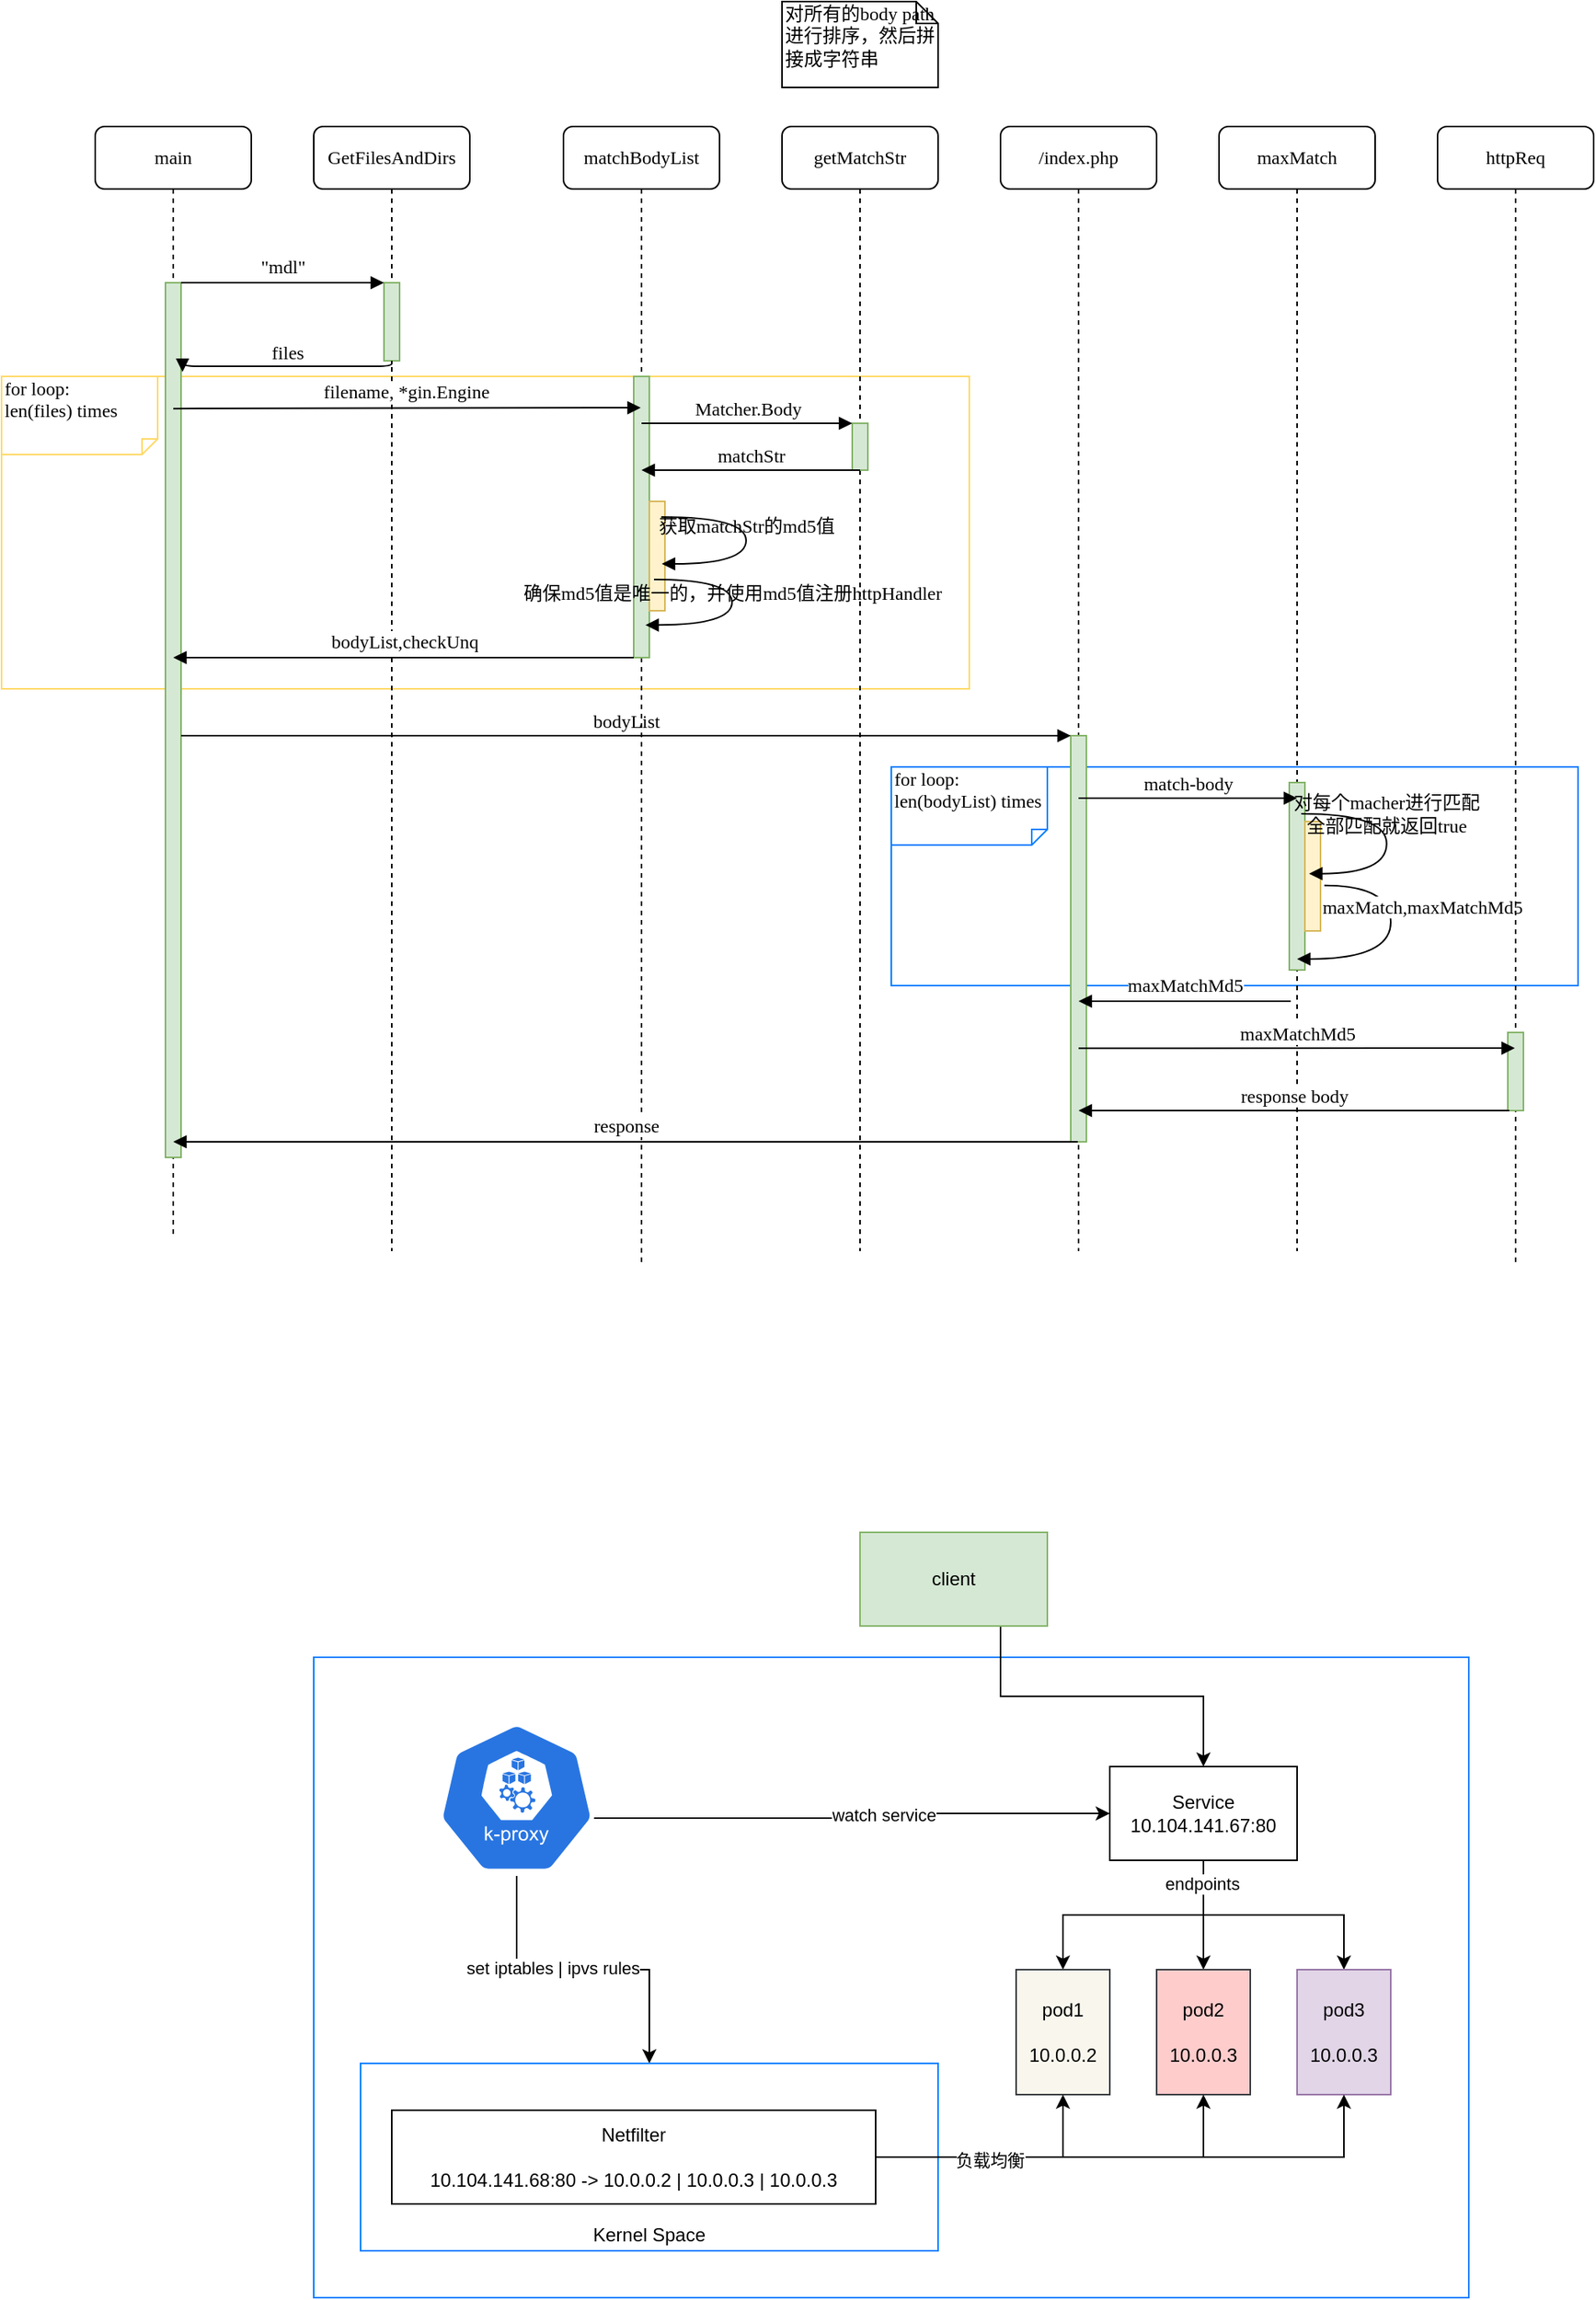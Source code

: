 <mxfile version="14.0.1" type="github">
  <diagram name="Page-1" id="13e1069c-82ec-6db2-03f1-153e76fe0fe0">
    <mxGraphModel dx="1298" dy="-103" grid="1" gridSize="10" guides="1" tooltips="1" connect="1" arrows="1" fold="1" page="1" pageScale="1" pageWidth="850" pageHeight="400" background="#ffffff" math="0" shadow="0">
      <root>
        <mxCell id="0" />
        <mxCell id="1" parent="0" />
        <mxCell id="SKvN3QT0MtDooMWM45vD-5" value="" style="shape=note;whiteSpace=wrap;html=1;size=0;verticalAlign=top;align=left;spacingTop=-6;rounded=0;shadow=0;comic=0;labelBackgroundColor=none;strokeWidth=1;fontFamily=Verdana;fontSize=12;strokeColor=#007FFF;" vertex="1" parent="1">
          <mxGeometry x="540" y="2070" width="740" height="410" as="geometry" />
        </mxCell>
        <mxCell id="YmVjbaBAGrZHu8uXbrV_-117" value="Note" style="shape=note;whiteSpace=wrap;html=1;size=0;verticalAlign=top;align=left;spacingTop=-6;rounded=0;shadow=0;comic=0;labelBackgroundColor=none;strokeWidth=1;fontFamily=Verdana;fontSize=12;strokeColor=#007FFF;" parent="1" vertex="1">
          <mxGeometry x="910" y="1500" width="440" height="140" as="geometry" />
        </mxCell>
        <mxCell id="7baba1c4bc27f4b0-43" value="Note" style="shape=note;whiteSpace=wrap;html=1;size=0;verticalAlign=top;align=left;spacingTop=-6;rounded=0;shadow=0;comic=0;labelBackgroundColor=none;strokeWidth=1;fontFamily=Verdana;fontSize=12;strokeColor=#FFD966;" parent="1" vertex="1">
          <mxGeometry x="340" y="1250" width="620" height="200" as="geometry" />
        </mxCell>
        <mxCell id="YmVjbaBAGrZHu8uXbrV_-1" value="&lt;p class=&quot;p1&quot; style=&quot;margin: 0px ; font-stretch: normal ; line-height: normal ; font-family: &amp;#34;andale mono&amp;#34;&quot;&gt;&lt;span class=&quot;s1&quot; style=&quot;background-color: rgb(255 , 255 , 255)&quot;&gt;&lt;font style=&quot;font-size: 12px&quot;&gt;GetFilesAndDirs&lt;/font&gt;&lt;/span&gt;&lt;/p&gt;" style="shape=umlLifeline;perimeter=lifelinePerimeter;whiteSpace=wrap;html=1;container=1;collapsible=0;recursiveResize=0;outlineConnect=0;rounded=1;shadow=0;comic=0;labelBackgroundColor=none;strokeWidth=1;fontFamily=Verdana;fontSize=12;align=center;" parent="1" vertex="1">
          <mxGeometry x="540" y="1090" width="100" height="720" as="geometry" />
        </mxCell>
        <mxCell id="YmVjbaBAGrZHu8uXbrV_-2" value="" style="html=1;points=[];perimeter=orthogonalPerimeter;rounded=0;shadow=0;comic=0;labelBackgroundColor=none;strokeWidth=1;fontFamily=Verdana;fontSize=12;align=center;fillColor=#d5e8d4;strokeColor=#82b366;" parent="YmVjbaBAGrZHu8uXbrV_-1" vertex="1">
          <mxGeometry x="45" y="100" width="10" height="50" as="geometry" />
        </mxCell>
        <mxCell id="YmVjbaBAGrZHu8uXbrV_-3" value="&lt;p class=&quot;p1&quot; style=&quot;margin: 0px ; font-stretch: normal ; line-height: normal ; font-family: &amp;#34;andale mono&amp;#34;&quot;&gt;&lt;span class=&quot;s1&quot; style=&quot;background-color: rgb(255 , 255 , 255)&quot;&gt;&lt;font style=&quot;font-size: 12px&quot;&gt;matchBodyList&lt;/font&gt;&lt;/span&gt;&lt;/p&gt;" style="shape=umlLifeline;perimeter=lifelinePerimeter;whiteSpace=wrap;html=1;container=1;collapsible=0;recursiveResize=0;outlineConnect=0;rounded=1;shadow=0;comic=0;labelBackgroundColor=none;strokeWidth=1;fontFamily=Verdana;fontSize=12;align=center;" parent="1" vertex="1">
          <mxGeometry x="700" y="1090" width="100" height="730" as="geometry" />
        </mxCell>
        <mxCell id="YmVjbaBAGrZHu8uXbrV_-4" value="" style="html=1;points=[];perimeter=orthogonalPerimeter;rounded=0;shadow=0;comic=0;labelBackgroundColor=none;strokeWidth=1;fontFamily=Verdana;fontSize=12;align=center;fillColor=#d5e8d4;strokeColor=#82b366;" parent="YmVjbaBAGrZHu8uXbrV_-3" vertex="1">
          <mxGeometry x="45" y="160" width="10" height="180" as="geometry" />
        </mxCell>
        <mxCell id="YmVjbaBAGrZHu8uXbrV_-42" value="" style="html=1;points=[];perimeter=orthogonalPerimeter;rounded=0;shadow=0;comic=0;labelBackgroundColor=none;strokeWidth=1;fontFamily=Verdana;fontSize=12;align=center;fillColor=#fff2cc;strokeColor=#d6b656;" parent="YmVjbaBAGrZHu8uXbrV_-3" vertex="1">
          <mxGeometry x="55" y="240" width="10" height="70" as="geometry" />
        </mxCell>
        <mxCell id="YmVjbaBAGrZHu8uXbrV_-5" value="getMatchStr" style="shape=umlLifeline;perimeter=lifelinePerimeter;whiteSpace=wrap;html=1;container=1;collapsible=0;recursiveResize=0;outlineConnect=0;rounded=1;shadow=0;comic=0;labelBackgroundColor=none;strokeWidth=1;fontFamily=Verdana;fontSize=12;align=center;" parent="1" vertex="1">
          <mxGeometry x="840" y="1090" width="100" height="720" as="geometry" />
        </mxCell>
        <mxCell id="YmVjbaBAGrZHu8uXbrV_-11" value="" style="html=1;points=[];perimeter=orthogonalPerimeter;rounded=0;shadow=0;comic=0;labelBackgroundColor=none;strokeWidth=1;fontFamily=Verdana;fontSize=12;align=center;fillColor=#d5e8d4;strokeColor=#82b366;" parent="YmVjbaBAGrZHu8uXbrV_-5" vertex="1">
          <mxGeometry x="45" y="190" width="10" height="30" as="geometry" />
        </mxCell>
        <mxCell id="YmVjbaBAGrZHu8uXbrV_-6" value="/index.php" style="shape=umlLifeline;perimeter=lifelinePerimeter;whiteSpace=wrap;html=1;container=1;collapsible=0;recursiveResize=0;outlineConnect=0;rounded=1;shadow=0;comic=0;labelBackgroundColor=none;strokeWidth=1;fontFamily=Verdana;fontSize=12;align=center;" parent="1" vertex="1">
          <mxGeometry x="980" y="1090" width="100" height="720" as="geometry" />
        </mxCell>
        <mxCell id="YmVjbaBAGrZHu8uXbrV_-16" value="" style="html=1;points=[];perimeter=orthogonalPerimeter;rounded=0;shadow=0;comic=0;labelBackgroundColor=none;strokeWidth=1;fontFamily=Verdana;fontSize=12;align=center;fillColor=#d5e8d4;strokeColor=#82b366;" parent="YmVjbaBAGrZHu8uXbrV_-6" vertex="1">
          <mxGeometry x="45" y="390" width="10" height="260" as="geometry" />
        </mxCell>
        <mxCell id="YmVjbaBAGrZHu8uXbrV_-7" value="maxMatch" style="shape=umlLifeline;perimeter=lifelinePerimeter;whiteSpace=wrap;html=1;container=1;collapsible=0;recursiveResize=0;outlineConnect=0;rounded=1;shadow=0;comic=0;labelBackgroundColor=none;strokeWidth=1;fontFamily=Verdana;fontSize=12;align=center;" parent="1" vertex="1">
          <mxGeometry x="1120" y="1090" width="100" height="720" as="geometry" />
        </mxCell>
        <mxCell id="YmVjbaBAGrZHu8uXbrV_-88" value="" style="html=1;points=[];perimeter=orthogonalPerimeter;rounded=0;shadow=0;comic=0;labelBackgroundColor=none;strokeWidth=1;fontFamily=Verdana;fontSize=12;align=center;fillColor=#d5e8d4;strokeColor=#82b366;" parent="YmVjbaBAGrZHu8uXbrV_-7" vertex="1">
          <mxGeometry x="45" y="420" width="10" height="120" as="geometry" />
        </mxCell>
        <mxCell id="YmVjbaBAGrZHu8uXbrV_-89" value="" style="html=1;points=[];perimeter=orthogonalPerimeter;rounded=0;shadow=0;comic=0;labelBackgroundColor=none;strokeWidth=1;fontFamily=Verdana;fontSize=12;align=center;fillColor=#fff2cc;strokeColor=#d6b656;" parent="YmVjbaBAGrZHu8uXbrV_-7" vertex="1">
          <mxGeometry x="55" y="445" width="10" height="70" as="geometry" />
        </mxCell>
        <mxCell id="YmVjbaBAGrZHu8uXbrV_-110" value="&lt;p class=&quot;p1&quot; style=&quot;margin: 0px ; font-stretch: normal ; line-height: normal ; font-family: &amp;#34;andale mono&amp;#34;&quot;&gt;&lt;span style=&quot;background-color: rgb(255 , 255 , 255)&quot;&gt;&lt;span class=&quot;s1&quot;&gt;maxMatch,&lt;/span&gt;&lt;span style=&quot;font-family: &amp;#34;andale mono&amp;#34;&quot;&gt;maxMatchMd5&lt;/span&gt;&lt;/span&gt;&lt;/p&gt;" style="html=1;verticalAlign=bottom;endArrow=block;labelBackgroundColor=none;fontFamily=Verdana;fontSize=12;elbow=vertical;edgeStyle=orthogonalEdgeStyle;curved=1;exitX=1.243;exitY=0.584;exitPerimeter=0;exitDx=0;exitDy=0;" parent="YmVjbaBAGrZHu8uXbrV_-7" source="YmVjbaBAGrZHu8uXbrV_-89" edge="1">
          <mxGeometry x="-0.109" y="20" relative="1" as="geometry">
            <mxPoint x="-171.84" y="470.05" as="sourcePoint" />
            <mxPoint x="50" y="533" as="targetPoint" />
            <Array as="points">
              <mxPoint x="110" y="486" />
              <mxPoint x="110" y="533" />
            </Array>
            <mxPoint as="offset" />
          </mxGeometry>
        </mxCell>
        <mxCell id="YmVjbaBAGrZHu8uXbrV_-8" value="httpReq" style="shape=umlLifeline;perimeter=lifelinePerimeter;whiteSpace=wrap;html=1;container=1;collapsible=0;recursiveResize=0;outlineConnect=0;rounded=1;shadow=0;comic=0;labelBackgroundColor=none;strokeWidth=1;fontFamily=Verdana;fontSize=12;align=center;" parent="1" vertex="1">
          <mxGeometry x="1260" y="1090" width="100" height="730" as="geometry" />
        </mxCell>
        <mxCell id="YmVjbaBAGrZHu8uXbrV_-120" value="" style="html=1;points=[];perimeter=orthogonalPerimeter;rounded=0;shadow=0;comic=0;labelBackgroundColor=none;strokeWidth=1;fontFamily=Verdana;fontSize=12;align=center;fillColor=#d5e8d4;strokeColor=#82b366;" parent="YmVjbaBAGrZHu8uXbrV_-8" vertex="1">
          <mxGeometry x="45" y="580" width="10" height="50" as="geometry" />
        </mxCell>
        <mxCell id="YmVjbaBAGrZHu8uXbrV_-9" value="main" style="shape=umlLifeline;perimeter=lifelinePerimeter;whiteSpace=wrap;html=1;container=1;collapsible=0;recursiveResize=0;outlineConnect=0;rounded=1;shadow=0;comic=0;labelBackgroundColor=none;strokeWidth=1;fontFamily=Verdana;fontSize=12;align=center;" parent="1" vertex="1">
          <mxGeometry x="400" y="1090" width="100" height="710" as="geometry" />
        </mxCell>
        <mxCell id="YmVjbaBAGrZHu8uXbrV_-10" value="" style="html=1;points=[];perimeter=orthogonalPerimeter;rounded=0;shadow=0;comic=0;labelBackgroundColor=none;strokeWidth=1;fontFamily=Verdana;fontSize=12;align=center;fillColor=#d5e8d4;strokeColor=#82b366;" parent="YmVjbaBAGrZHu8uXbrV_-9" vertex="1">
          <mxGeometry x="45" y="100" width="10" height="560" as="geometry" />
        </mxCell>
        <mxCell id="YmVjbaBAGrZHu8uXbrV_-12" value="&lt;p class=&quot;p1&quot; style=&quot;margin: 0px ; font-stretch: normal ; line-height: normal ; font-family: &amp;#34;andale mono&amp;#34;&quot;&gt;&lt;span style=&quot;background-color: rgb(255 , 255 , 255)&quot;&gt;&lt;span class=&quot;s1&quot; style=&quot;font-size: 12px&quot;&gt;bodyList,&lt;/span&gt;&lt;span style=&quot;font-family: &amp;#34;andale mono&amp;#34;&quot;&gt;checkUnq&lt;/span&gt;&lt;/span&gt;&lt;/p&gt;" style="html=1;verticalAlign=bottom;endArrow=block;labelBackgroundColor=none;fontFamily=Verdana;fontSize=12;edgeStyle=elbowEdgeStyle;elbow=vertical;" parent="1" source="YmVjbaBAGrZHu8uXbrV_-4" target="YmVjbaBAGrZHu8uXbrV_-9" edge="1">
          <mxGeometry relative="1" as="geometry">
            <mxPoint x="810" y="1230" as="sourcePoint" />
            <Array as="points">
              <mxPoint x="680" y="1430" />
              <mxPoint x="640" y="1410" />
              <mxPoint x="690" y="1320" />
              <mxPoint x="710" y="1310" />
              <mxPoint x="460" y="1330" />
              <mxPoint x="760" y="1230" />
            </Array>
          </mxGeometry>
        </mxCell>
        <mxCell id="YmVjbaBAGrZHu8uXbrV_-17" value="bodyList" style="html=1;verticalAlign=bottom;endArrow=block;entryX=0;entryY=0;labelBackgroundColor=none;fontFamily=Verdana;fontSize=12;" parent="1" source="YmVjbaBAGrZHu8uXbrV_-10" target="YmVjbaBAGrZHu8uXbrV_-16" edge="1">
          <mxGeometry relative="1" as="geometry">
            <mxPoint x="810" y="1430" as="sourcePoint" />
          </mxGeometry>
        </mxCell>
        <mxCell id="YmVjbaBAGrZHu8uXbrV_-24" value="&lt;p class=&quot;p1&quot; style=&quot;margin: 0px ; font-stretch: normal ; line-height: normal ; font-family: &amp;#34;andale mono&amp;#34;&quot;&gt;&lt;span class=&quot;s1&quot; style=&quot;background-color: rgb(255 , 255 , 255)&quot;&gt;&lt;font style=&quot;font-size: 12px&quot;&gt;&quot;mdl&quot;&lt;/font&gt;&lt;/span&gt;&lt;/p&gt;" style="html=1;verticalAlign=bottom;endArrow=block;entryX=0;entryY=0;labelBackgroundColor=none;fontFamily=Verdana;fontSize=12;edgeStyle=elbowEdgeStyle;elbow=vertical;" parent="1" source="YmVjbaBAGrZHu8uXbrV_-10" target="YmVjbaBAGrZHu8uXbrV_-2" edge="1">
          <mxGeometry relative="1" as="geometry">
            <mxPoint x="520" y="1200" as="sourcePoint" />
          </mxGeometry>
        </mxCell>
        <mxCell id="YmVjbaBAGrZHu8uXbrV_-25" value="files" style="html=1;verticalAlign=bottom;endArrow=block;entryX=1.094;entryY=0.102;labelBackgroundColor=none;fontFamily=Verdana;fontSize=12;edgeStyle=elbowEdgeStyle;elbow=vertical;entryDx=0;entryDy=0;entryPerimeter=0;" parent="1" source="YmVjbaBAGrZHu8uXbrV_-2" target="YmVjbaBAGrZHu8uXbrV_-10" edge="1">
          <mxGeometry relative="1" as="geometry">
            <mxPoint x="670" y="1210" as="sourcePoint" />
          </mxGeometry>
        </mxCell>
        <mxCell id="YmVjbaBAGrZHu8uXbrV_-38" value="&lt;p class=&quot;p1&quot; style=&quot;margin: 0px ; font-stretch: normal ; line-height: normal ; font-family: &amp;#34;andale mono&amp;#34;&quot;&gt;&lt;span style=&quot;background-color: rgb(255 , 255 , 255)&quot;&gt;filename, *gin.Engine&lt;/span&gt;&lt;/p&gt;" style="html=1;verticalAlign=bottom;endArrow=block;labelBackgroundColor=none;fontFamily=Verdana;fontSize=12;edgeStyle=elbowEdgeStyle;elbow=vertical;" parent="1" target="YmVjbaBAGrZHu8uXbrV_-3" edge="1">
          <mxGeometry relative="1" as="geometry">
            <mxPoint x="450" y="1270.584" as="sourcePoint" />
            <mxPoint x="580" y="1270.29" as="targetPoint" />
            <Array as="points">
              <mxPoint x="450" y="1270" />
            </Array>
          </mxGeometry>
        </mxCell>
        <mxCell id="YmVjbaBAGrZHu8uXbrV_-39" value="对所有的body path进行排序，然后拼接成字符串" style="shape=note;whiteSpace=wrap;html=1;size=14;verticalAlign=top;align=left;spacingTop=-6;rounded=0;shadow=0;comic=0;labelBackgroundColor=none;strokeWidth=1;fontFamily=Verdana;fontSize=12" parent="1" vertex="1">
          <mxGeometry x="840" y="1010" width="100" height="55" as="geometry" />
        </mxCell>
        <mxCell id="YmVjbaBAGrZHu8uXbrV_-40" value="Matcher.Body" style="html=1;verticalAlign=bottom;endArrow=block;labelBackgroundColor=none;fontFamily=Verdana;fontSize=12;" parent="1" target="YmVjbaBAGrZHu8uXbrV_-11" edge="1">
          <mxGeometry relative="1" as="geometry">
            <mxPoint x="750" y="1280" as="sourcePoint" />
            <mxPoint x="880" y="1280" as="targetPoint" />
          </mxGeometry>
        </mxCell>
        <mxCell id="YmVjbaBAGrZHu8uXbrV_-41" value="matchStr" style="html=1;verticalAlign=bottom;endArrow=block;labelBackgroundColor=none;fontFamily=Verdana;fontSize=12;edgeStyle=elbowEdgeStyle;elbow=vertical;" parent="1" target="YmVjbaBAGrZHu8uXbrV_-3" edge="1">
          <mxGeometry relative="1" as="geometry">
            <mxPoint x="890" y="1310" as="sourcePoint" />
            <Array as="points">
              <mxPoint x="835" y="1310" />
              <mxPoint x="855" y="1300" />
              <mxPoint x="605" y="1320" />
              <mxPoint x="905" y="1220" />
            </Array>
            <mxPoint x="780" y="1310" as="targetPoint" />
          </mxGeometry>
        </mxCell>
        <mxCell id="YmVjbaBAGrZHu8uXbrV_-43" value="对每个macher进行匹配&lt;br&gt;全部匹配就返回true" style="html=1;verticalAlign=bottom;endArrow=block;labelBackgroundColor=none;fontFamily=Verdana;fontSize=12;elbow=vertical;edgeStyle=orthogonalEdgeStyle;curved=1;entryX=1;entryY=0.286;entryPerimeter=0;exitX=1.038;exitY=0.345;exitPerimeter=0;" parent="1" edge="1">
          <mxGeometry relative="1" as="geometry">
            <mxPoint x="1172.693" y="1530" as="sourcePoint" />
            <mxPoint x="1177.693" y="1568.333" as="targetPoint" />
            <Array as="points">
              <mxPoint x="1227.36" y="1530" />
              <mxPoint x="1227.36" y="1568" />
            </Array>
          </mxGeometry>
        </mxCell>
        <mxCell id="YmVjbaBAGrZHu8uXbrV_-76" value="确保md5值是唯一的，并使用md5值注册httpHandler" style="html=1;verticalAlign=bottom;endArrow=block;labelBackgroundColor=none;fontFamily=Verdana;fontSize=12;elbow=vertical;edgeStyle=orthogonalEdgeStyle;curved=1;" parent="1" edge="1">
          <mxGeometry relative="1" as="geometry">
            <mxPoint x="758" y="1380" as="sourcePoint" />
            <mxPoint x="752.5" y="1409.14" as="targetPoint" />
            <Array as="points">
              <mxPoint x="758" y="1380" />
              <mxPoint x="808" y="1380" />
              <mxPoint x="808" y="1409" />
            </Array>
          </mxGeometry>
        </mxCell>
        <mxCell id="YmVjbaBAGrZHu8uXbrV_-84" value="for loop:&lt;br&gt;len(files) times" style="shape=note;whiteSpace=wrap;html=1;size=10;verticalAlign=top;align=left;spacingTop=-6;rounded=0;shadow=0;comic=0;labelBackgroundColor=none;strokeWidth=1;fontFamily=Verdana;fontSize=12;direction=south;strokeColor=#FFD966;" parent="1" vertex="1">
          <mxGeometry x="340" y="1250" width="100" height="50" as="geometry" />
        </mxCell>
        <mxCell id="YmVjbaBAGrZHu8uXbrV_-87" value="match-body" style="html=1;verticalAlign=bottom;endArrow=block;labelBackgroundColor=none;fontFamily=Verdana;fontSize=12;" parent="1" edge="1">
          <mxGeometry relative="1" as="geometry">
            <mxPoint x="1030" y="1520" as="sourcePoint" />
            <mxPoint x="1170" y="1520" as="targetPoint" />
          </mxGeometry>
        </mxCell>
        <mxCell id="YmVjbaBAGrZHu8uXbrV_-90" value="获取matchStr的md5值" style="html=1;verticalAlign=bottom;endArrow=block;labelBackgroundColor=none;fontFamily=Verdana;fontSize=12;elbow=vertical;edgeStyle=orthogonalEdgeStyle;curved=1;exitX=1.038;exitY=0.345;exitPerimeter=0;" parent="1" edge="1">
          <mxGeometry relative="1" as="geometry">
            <mxPoint x="762.663" y="1340" as="sourcePoint" />
            <mxPoint x="763" y="1370" as="targetPoint" />
            <Array as="points">
              <mxPoint x="817" y="1340" />
              <mxPoint x="817" y="1370" />
              <mxPoint x="763" y="1370" />
            </Array>
          </mxGeometry>
        </mxCell>
        <mxCell id="YmVjbaBAGrZHu8uXbrV_-114" value="&lt;p class=&quot;p1&quot; style=&quot;margin: 0px ; font-stretch: normal ; line-height: normal ; font-family: &amp;#34;andale mono&amp;#34;&quot;&gt;&lt;span style=&quot;background-color: rgb(255 , 255 , 255)&quot;&gt;maxMatchMd5&lt;/span&gt;&lt;/p&gt;" style="html=1;verticalAlign=bottom;endArrow=block;labelBackgroundColor=none;fontFamily=Verdana;fontSize=12;edgeStyle=elbowEdgeStyle;elbow=vertical;" parent="1" edge="1">
          <mxGeometry relative="1" as="geometry">
            <mxPoint x="1165.93" y="1650" as="sourcePoint" />
            <Array as="points">
              <mxPoint x="1100.93" y="1650" />
              <mxPoint x="1060.93" y="1630" />
              <mxPoint x="1110.93" y="1540" />
              <mxPoint x="1130.93" y="1530" />
              <mxPoint x="880.93" y="1550" />
              <mxPoint x="1180.93" y="1450" />
            </Array>
            <mxPoint x="1030" y="1650" as="targetPoint" />
          </mxGeometry>
        </mxCell>
        <mxCell id="YmVjbaBAGrZHu8uXbrV_-118" value="for loop:&lt;br&gt;len(bodyList) times" style="shape=note;whiteSpace=wrap;html=1;size=10;verticalAlign=top;align=left;spacingTop=-6;rounded=0;shadow=0;comic=0;labelBackgroundColor=none;strokeWidth=1;fontFamily=Verdana;fontSize=12;direction=south;strokeColor=#007FFF;" parent="1" vertex="1">
          <mxGeometry x="910" y="1500" width="100" height="50" as="geometry" />
        </mxCell>
        <mxCell id="YmVjbaBAGrZHu8uXbrV_-119" value="&lt;span style=&quot;background-color: rgb(255 , 255 , 255)&quot;&gt;maxMatchMd5&lt;br&gt;&lt;/span&gt;" style="html=1;verticalAlign=bottom;endArrow=block;labelBackgroundColor=none;fontFamily=Verdana;fontSize=12;edgeStyle=elbowEdgeStyle;elbow=vertical;" parent="1" target="YmVjbaBAGrZHu8uXbrV_-8" edge="1">
          <mxGeometry relative="1" as="geometry">
            <mxPoint x="1030" y="1680.143" as="sourcePoint" />
            <mxPoint x="1160" y="1680" as="targetPoint" />
          </mxGeometry>
        </mxCell>
        <mxCell id="YmVjbaBAGrZHu8uXbrV_-121" value="&lt;span style=&quot;background-color: rgb(255 , 255 , 255)&quot;&gt;response body&lt;/span&gt;" style="html=1;verticalAlign=bottom;endArrow=block;labelBackgroundColor=none;fontFamily=Verdana;fontSize=12;edgeStyle=elbowEdgeStyle;elbow=vertical;" parent="1" edge="1">
          <mxGeometry relative="1" as="geometry">
            <mxPoint x="1305.93" y="1720" as="sourcePoint" />
            <Array as="points">
              <mxPoint x="1240.93" y="1720" />
              <mxPoint x="1200.93" y="1700" />
              <mxPoint x="1250.93" y="1610" />
              <mxPoint x="1270.93" y="1600" />
              <mxPoint x="1020.93" y="1620" />
              <mxPoint x="1320.93" y="1520" />
            </Array>
            <mxPoint x="1030" y="1720" as="targetPoint" />
          </mxGeometry>
        </mxCell>
        <mxCell id="YmVjbaBAGrZHu8uXbrV_-122" value="&lt;p class=&quot;p1&quot; style=&quot;margin: 0px ; font-stretch: normal ; line-height: normal ; font-family: &amp;#34;andale mono&amp;#34;&quot;&gt;&lt;span style=&quot;background-color: rgb(255 , 255 , 255)&quot;&gt;response&lt;/span&gt;&lt;/p&gt;" style="html=1;verticalAlign=bottom;endArrow=block;labelBackgroundColor=none;fontFamily=Verdana;fontSize=12;edgeStyle=elbowEdgeStyle;elbow=vertical;" parent="1" source="YmVjbaBAGrZHu8uXbrV_-6" edge="1">
          <mxGeometry relative="1" as="geometry">
            <mxPoint x="745.93" y="1740" as="sourcePoint" />
            <Array as="points">
              <mxPoint x="680.93" y="1740" />
              <mxPoint x="640.93" y="1720" />
              <mxPoint x="690.93" y="1630" />
              <mxPoint x="710.93" y="1620" />
              <mxPoint x="460.93" y="1640" />
              <mxPoint x="760.93" y="1540" />
            </Array>
            <mxPoint x="450.001" y="1740" as="targetPoint" />
          </mxGeometry>
        </mxCell>
        <mxCell id="SKvN3QT0MtDooMWM45vD-4" style="edgeStyle=orthogonalEdgeStyle;rounded=0;orthogonalLoop=1;jettySize=auto;html=1;exitX=0.75;exitY=1;exitDx=0;exitDy=0;" edge="1" parent="1" source="SKvN3QT0MtDooMWM45vD-1" target="SKvN3QT0MtDooMWM45vD-3">
          <mxGeometry relative="1" as="geometry" />
        </mxCell>
        <mxCell id="SKvN3QT0MtDooMWM45vD-1" value="client" style="rounded=0;whiteSpace=wrap;html=1;fillColor=#d5e8d4;strokeColor=#82b366;" vertex="1" parent="1">
          <mxGeometry x="890" y="1990" width="120" height="60" as="geometry" />
        </mxCell>
        <mxCell id="SKvN3QT0MtDooMWM45vD-11" style="edgeStyle=orthogonalEdgeStyle;rounded=0;orthogonalLoop=1;jettySize=auto;html=1;exitX=0.5;exitY=1;exitDx=0;exitDy=0;" edge="1" parent="1" source="SKvN3QT0MtDooMWM45vD-3" target="SKvN3QT0MtDooMWM45vD-9">
          <mxGeometry relative="1" as="geometry" />
        </mxCell>
        <mxCell id="SKvN3QT0MtDooMWM45vD-12" style="edgeStyle=orthogonalEdgeStyle;rounded=0;orthogonalLoop=1;jettySize=auto;html=1;exitX=0.5;exitY=1;exitDx=0;exitDy=0;entryX=0.5;entryY=0;entryDx=0;entryDy=0;" edge="1" parent="1" source="SKvN3QT0MtDooMWM45vD-3" target="SKvN3QT0MtDooMWM45vD-10">
          <mxGeometry relative="1" as="geometry" />
        </mxCell>
        <mxCell id="SKvN3QT0MtDooMWM45vD-13" style="edgeStyle=orthogonalEdgeStyle;rounded=0;orthogonalLoop=1;jettySize=auto;html=1;exitX=0.5;exitY=1;exitDx=0;exitDy=0;" edge="1" parent="1" source="SKvN3QT0MtDooMWM45vD-3" target="SKvN3QT0MtDooMWM45vD-6">
          <mxGeometry relative="1" as="geometry" />
        </mxCell>
        <mxCell id="SKvN3QT0MtDooMWM45vD-25" value="endpoints" style="edgeLabel;html=1;align=center;verticalAlign=middle;resizable=0;points=[];" vertex="1" connectable="0" parent="SKvN3QT0MtDooMWM45vD-13">
          <mxGeometry x="-0.812" y="-1" relative="1" as="geometry">
            <mxPoint as="offset" />
          </mxGeometry>
        </mxCell>
        <mxCell id="SKvN3QT0MtDooMWM45vD-3" value="Service&lt;br&gt;10.104.141.67:80" style="rounded=0;whiteSpace=wrap;html=1;" vertex="1" parent="1">
          <mxGeometry x="1050" y="2140" width="120" height="60" as="geometry" />
        </mxCell>
        <mxCell id="SKvN3QT0MtDooMWM45vD-6" value="pod1&lt;br&gt;&lt;br&gt;10.0.0.2" style="rounded=0;whiteSpace=wrap;html=1;fillColor=#f9f7ed;strokeColor=#36393d;" vertex="1" parent="1">
          <mxGeometry x="990" y="2270" width="60" height="80" as="geometry" />
        </mxCell>
        <mxCell id="SKvN3QT0MtDooMWM45vD-9" value="pod2&lt;br&gt;&lt;br&gt;10.0.0.3" style="rounded=0;whiteSpace=wrap;html=1;fillColor=#ffcccc;strokeColor=#36393d;" vertex="1" parent="1">
          <mxGeometry x="1080" y="2270" width="60" height="80" as="geometry" />
        </mxCell>
        <mxCell id="SKvN3QT0MtDooMWM45vD-10" value="pod3&lt;br&gt;&lt;br&gt;10.0.0.3" style="rounded=0;whiteSpace=wrap;html=1;fillColor=#e1d5e7;strokeColor=#9673a6;" vertex="1" parent="1">
          <mxGeometry x="1170" y="2270" width="60" height="80" as="geometry" />
        </mxCell>
        <mxCell id="SKvN3QT0MtDooMWM45vD-15" style="edgeStyle=orthogonalEdgeStyle;rounded=0;orthogonalLoop=1;jettySize=auto;html=1;exitX=0.995;exitY=0.63;exitDx=0;exitDy=0;exitPerimeter=0;" edge="1" parent="1" source="SKvN3QT0MtDooMWM45vD-14" target="SKvN3QT0MtDooMWM45vD-3">
          <mxGeometry relative="1" as="geometry" />
        </mxCell>
        <mxCell id="SKvN3QT0MtDooMWM45vD-16" value="watch service" style="edgeLabel;html=1;align=center;verticalAlign=middle;resizable=0;points=[];" vertex="1" connectable="0" parent="SKvN3QT0MtDooMWM45vD-15">
          <mxGeometry x="0.128" y="-1" relative="1" as="geometry">
            <mxPoint as="offset" />
          </mxGeometry>
        </mxCell>
        <mxCell id="SKvN3QT0MtDooMWM45vD-18" style="edgeStyle=orthogonalEdgeStyle;rounded=0;orthogonalLoop=1;jettySize=auto;html=1;exitX=0.5;exitY=1;exitDx=0;exitDy=0;exitPerimeter=0;" edge="1" parent="1" source="SKvN3QT0MtDooMWM45vD-14" target="SKvN3QT0MtDooMWM45vD-17">
          <mxGeometry relative="1" as="geometry" />
        </mxCell>
        <mxCell id="SKvN3QT0MtDooMWM45vD-29" value="set iptables | ipvs rules" style="edgeLabel;html=1;align=center;verticalAlign=middle;resizable=0;points=[];" vertex="1" connectable="0" parent="SKvN3QT0MtDooMWM45vD-18">
          <mxGeometry x="-0.19" y="1" relative="1" as="geometry">
            <mxPoint as="offset" />
          </mxGeometry>
        </mxCell>
        <mxCell id="SKvN3QT0MtDooMWM45vD-14" value="" style="html=1;dashed=0;whitespace=wrap;fillColor=#2875E2;strokeColor=#ffffff;points=[[0.005,0.63,0],[0.1,0.2,0],[0.9,0.2,0],[0.5,0,0],[0.995,0.63,0],[0.72,0.99,0],[0.5,1,0],[0.28,0.99,0]];shape=mxgraph.kubernetes.icon;prIcon=k_proxy" vertex="1" parent="1">
          <mxGeometry x="620" y="2110" width="100" height="100" as="geometry" />
        </mxCell>
        <mxCell id="SKvN3QT0MtDooMWM45vD-17" value="" style="shape=note;whiteSpace=wrap;html=1;size=0;verticalAlign=top;align=left;spacingTop=-6;rounded=0;shadow=0;comic=0;labelBackgroundColor=none;strokeWidth=1;fontFamily=Verdana;fontSize=12;strokeColor=#007FFF;" vertex="1" parent="1">
          <mxGeometry x="570" y="2330" width="370" height="120" as="geometry" />
        </mxCell>
        <mxCell id="SKvN3QT0MtDooMWM45vD-20" style="edgeStyle=orthogonalEdgeStyle;rounded=0;orthogonalLoop=1;jettySize=auto;html=1;exitX=1;exitY=0.5;exitDx=0;exitDy=0;" edge="1" parent="1" source="SKvN3QT0MtDooMWM45vD-19" target="SKvN3QT0MtDooMWM45vD-6">
          <mxGeometry relative="1" as="geometry" />
        </mxCell>
        <mxCell id="SKvN3QT0MtDooMWM45vD-22" style="edgeStyle=orthogonalEdgeStyle;rounded=0;orthogonalLoop=1;jettySize=auto;html=1;exitX=1;exitY=0.5;exitDx=0;exitDy=0;" edge="1" parent="1" source="SKvN3QT0MtDooMWM45vD-19" target="SKvN3QT0MtDooMWM45vD-9">
          <mxGeometry relative="1" as="geometry" />
        </mxCell>
        <mxCell id="SKvN3QT0MtDooMWM45vD-23" style="edgeStyle=orthogonalEdgeStyle;rounded=0;orthogonalLoop=1;jettySize=auto;html=1;exitX=1;exitY=0.5;exitDx=0;exitDy=0;entryX=0.5;entryY=1;entryDx=0;entryDy=0;" edge="1" parent="1" source="SKvN3QT0MtDooMWM45vD-19" target="SKvN3QT0MtDooMWM45vD-10">
          <mxGeometry relative="1" as="geometry" />
        </mxCell>
        <mxCell id="SKvN3QT0MtDooMWM45vD-26" value="负载均衡" style="edgeLabel;html=1;align=center;verticalAlign=middle;resizable=0;points=[];" vertex="1" connectable="0" parent="SKvN3QT0MtDooMWM45vD-23">
          <mxGeometry x="-0.571" y="-2" relative="1" as="geometry">
            <mxPoint as="offset" />
          </mxGeometry>
        </mxCell>
        <mxCell id="SKvN3QT0MtDooMWM45vD-19" value="Netfilter&lt;br&gt;&lt;br&gt;10.104.141.68:80 -&amp;gt; 10.0.0.2 | 10.0.0.3 | 10.0.0.3" style="rounded=0;whiteSpace=wrap;html=1;" vertex="1" parent="1">
          <mxGeometry x="590" y="2360" width="310" height="60" as="geometry" />
        </mxCell>
        <mxCell id="SKvN3QT0MtDooMWM45vD-27" value="Kernel Space" style="text;html=1;strokeColor=none;fillColor=none;align=center;verticalAlign=middle;whiteSpace=wrap;rounded=0;" vertex="1" parent="1">
          <mxGeometry x="705" y="2430" width="100" height="20" as="geometry" />
        </mxCell>
      </root>
    </mxGraphModel>
  </diagram>
</mxfile>
